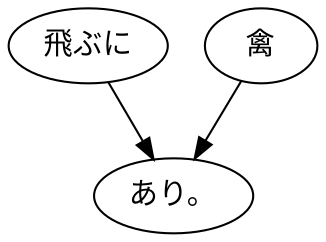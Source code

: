 digraph graph139 {
	node0 [label="飛ぶに"];
	node1 [label="禽"];
	node2 [label="あり。"];
	node0 -> node2;
	node1 -> node2;
}

